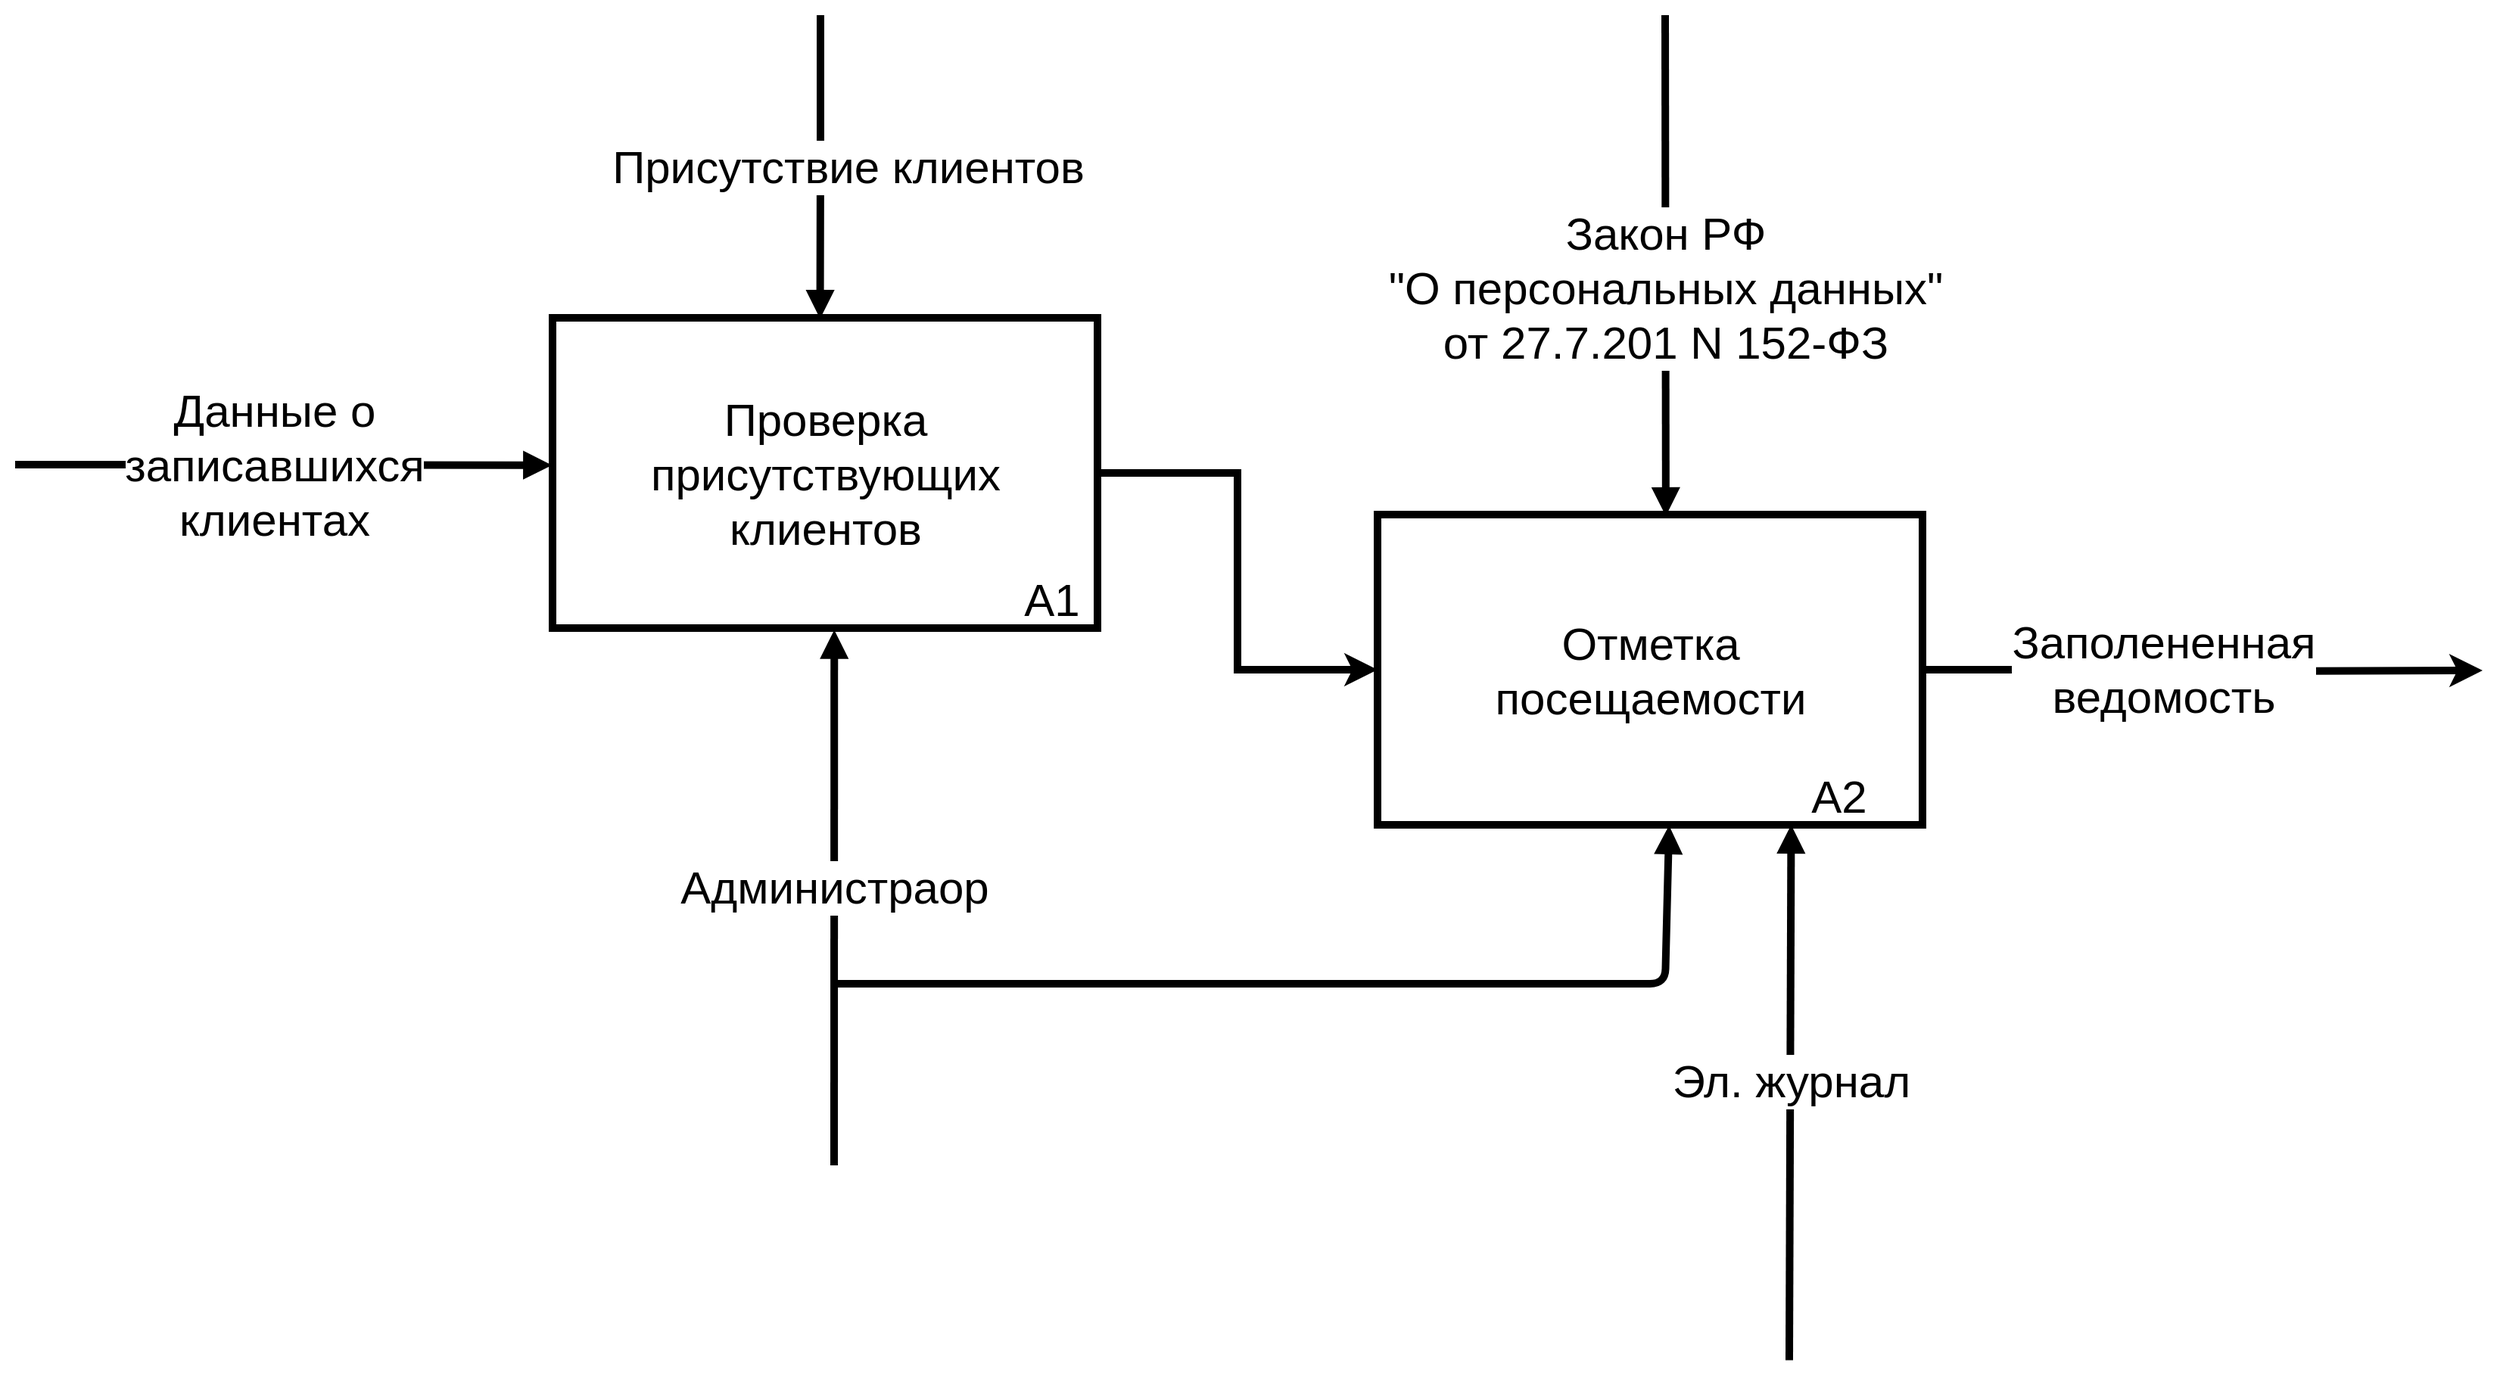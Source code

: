 <mxfile version="13.1.14" type="github">
  <diagram id="r2WOxa1OTgLHFSzW5tOL" name="Page-1">
    <mxGraphModel dx="-2058" dy="2293" grid="1" gridSize="10" guides="1" tooltips="1" connect="1" arrows="1" fold="1" page="1" pageScale="1" pageWidth="827" pageHeight="1169" math="0" shadow="0">
      <root>
        <mxCell id="0" />
        <mxCell id="1" parent="0" />
        <mxCell id="_AqC8Lh20jLoRX2Z55Tg-42" style="edgeStyle=orthogonalEdgeStyle;rounded=0;orthogonalLoop=1;jettySize=auto;html=1;strokeWidth=5;entryX=0;entryY=0.5;entryDx=0;entryDy=0;" parent="1" source="_AqC8Lh20jLoRX2Z55Tg-31" target="_AqC8Lh20jLoRX2Z55Tg-39" edge="1">
          <mxGeometry relative="1" as="geometry">
            <mxPoint x="4670" y="500" as="targetPoint" />
          </mxGeometry>
        </mxCell>
        <mxCell id="_AqC8Lh20jLoRX2Z55Tg-31" value="&lt;div style=&quot;font-size: 30px&quot;&gt;&lt;font style=&quot;font-size: 30px&quot;&gt;Проверка &lt;br&gt;&lt;/font&gt;&lt;/div&gt;&lt;div style=&quot;font-size: 30px&quot;&gt;&lt;font style=&quot;font-size: 30px&quot;&gt;присутствующих&lt;/font&gt;&lt;/div&gt;&lt;div style=&quot;font-size: 30px&quot;&gt;&lt;font style=&quot;font-size: 30px&quot;&gt;клиентов&lt;br&gt;&lt;/font&gt;&lt;/div&gt;" style="html=1;strokeWidth=5;" parent="1" vertex="1">
          <mxGeometry x="4145" y="320" width="360" height="205.0" as="geometry" />
        </mxCell>
        <mxCell id="_AqC8Lh20jLoRX2Z55Tg-35" value="&lt;div&gt;&lt;font style=&quot;font-size: 30px&quot;&gt;&lt;font style=&quot;font-size: 30px&quot;&gt;Данные о &lt;br&gt;&lt;/font&gt;&lt;/font&gt;&lt;/div&gt;&lt;div&gt;&lt;font style=&quot;font-size: 30px&quot;&gt;&lt;font style=&quot;font-size: 30px&quot;&gt;записавшихся &lt;br&gt;&lt;/font&gt;&lt;/font&gt;&lt;/div&gt;&lt;div&gt;&lt;font style=&quot;font-size: 30px&quot;&gt;&lt;font style=&quot;font-size: 30px&quot;&gt;клиентах&lt;br&gt;&lt;/font&gt;&lt;/font&gt;&lt;/div&gt;" style="endArrow=block;endFill=1;endSize=6;html=1;strokeWidth=5;entryX=-0.001;entryY=0.475;entryDx=0;entryDy=0;entryPerimeter=0;" parent="1" target="_AqC8Lh20jLoRX2Z55Tg-31" edge="1">
          <mxGeometry x="-0.042" width="100" relative="1" as="geometry">
            <mxPoint x="3790" y="417" as="sourcePoint" />
            <mxPoint x="4140" y="415" as="targetPoint" />
            <Array as="points">
              <mxPoint x="3880" y="417" />
            </Array>
            <mxPoint x="1" as="offset" />
          </mxGeometry>
        </mxCell>
        <mxCell id="_AqC8Lh20jLoRX2Z55Tg-38" value="" style="group" parent="1" vertex="1" connectable="0">
          <mxGeometry x="4660" y="450" width="360" height="205" as="geometry" />
        </mxCell>
        <mxCell id="_AqC8Lh20jLoRX2Z55Tg-39" value="&lt;div&gt;&lt;font style=&quot;font-size: 30px&quot;&gt;Отметка &lt;br&gt;&lt;/font&gt;&lt;/div&gt;&lt;div&gt;&lt;font style=&quot;font-size: 30px&quot;&gt;посещаемости&lt;br&gt;&lt;/font&gt;&lt;/div&gt;" style="html=1;strokeWidth=5;" parent="_AqC8Lh20jLoRX2Z55Tg-38" vertex="1">
          <mxGeometry x="30" width="360" height="205.0" as="geometry" />
        </mxCell>
        <mxCell id="_AqC8Lh20jLoRX2Z55Tg-40" value="&lt;br&gt;&lt;font style=&quot;font-size: 30px&quot;&gt;А2&lt;/font&gt;" style="text;html=1;strokeColor=none;fillColor=none;align=center;verticalAlign=middle;whiteSpace=wrap;rounded=0;" parent="_AqC8Lh20jLoRX2Z55Tg-38" vertex="1">
          <mxGeometry x="310" y="153.75" width="50" height="51.25" as="geometry" />
        </mxCell>
        <mxCell id="_AqC8Lh20jLoRX2Z55Tg-41" value="&lt;br&gt;&lt;font style=&quot;font-size: 30px&quot;&gt;А1&lt;/font&gt;" style="text;html=1;strokeColor=none;fillColor=none;align=center;verticalAlign=middle;whiteSpace=wrap;rounded=0;" parent="1" vertex="1">
          <mxGeometry x="4450" y="473.75" width="50" height="51.25" as="geometry" />
        </mxCell>
        <mxCell id="_AqC8Lh20jLoRX2Z55Tg-44" value="&lt;font style=&quot;font-size: 30px&quot;&gt;Администраор &lt;br&gt;&lt;/font&gt;" style="endArrow=block;endFill=1;endSize=6;html=1;strokeWidth=5;entryX=0.517;entryY=1.006;entryDx=0;entryDy=0;entryPerimeter=0;" parent="1" target="_AqC8Lh20jLoRX2Z55Tg-31" edge="1">
          <mxGeometry x="0.043" width="100" relative="1" as="geometry">
            <mxPoint x="4331" y="880" as="sourcePoint" />
            <mxPoint x="4324.58" y="540" as="targetPoint" />
            <mxPoint as="offset" />
          </mxGeometry>
        </mxCell>
        <mxCell id="_AqC8Lh20jLoRX2Z55Tg-47" value="" style="endArrow=block;endFill=1;endSize=6;html=1;strokeWidth=5;entryX=0.535;entryY=1.002;entryDx=0;entryDy=0;entryPerimeter=0;" parent="1" target="_AqC8Lh20jLoRX2Z55Tg-39" edge="1">
          <mxGeometry x="0.043" width="100" relative="1" as="geometry">
            <mxPoint x="4330" y="760" as="sourcePoint" />
            <mxPoint x="4880" y="670" as="targetPoint" />
            <mxPoint as="offset" />
            <Array as="points">
              <mxPoint x="4880" y="760" />
            </Array>
          </mxGeometry>
        </mxCell>
        <mxCell id="_AqC8Lh20jLoRX2Z55Tg-48" value="&lt;font style=&quot;font-size: 30px&quot;&gt;Эл. журнал &lt;br&gt;&lt;/font&gt;" style="endArrow=block;endFill=1;endSize=6;html=1;strokeWidth=5;entryX=0.759;entryY=1;entryDx=0;entryDy=0;entryPerimeter=0;" parent="1" target="_AqC8Lh20jLoRX2Z55Tg-39" edge="1">
          <mxGeometry x="0.043" width="100" relative="1" as="geometry">
            <mxPoint x="4962" y="1008.77" as="sourcePoint" />
            <mxPoint x="4962" y="670" as="targetPoint" />
            <mxPoint as="offset" />
          </mxGeometry>
        </mxCell>
        <mxCell id="_AqC8Lh20jLoRX2Z55Tg-49" style="edgeStyle=orthogonalEdgeStyle;rounded=0;orthogonalLoop=1;jettySize=auto;html=1;strokeWidth=5;" parent="1" source="_AqC8Lh20jLoRX2Z55Tg-39" edge="1">
          <mxGeometry relative="1" as="geometry">
            <mxPoint x="5420" y="553" as="targetPoint" />
          </mxGeometry>
        </mxCell>
        <mxCell id="_AqC8Lh20jLoRX2Z55Tg-52" value="&lt;div&gt;&lt;font style=&quot;font-size: 30px&quot;&gt;Заполененная &lt;br&gt;&lt;/font&gt;&lt;/div&gt;&lt;div&gt;&lt;font style=&quot;font-size: 30px&quot;&gt;ведомость&lt;/font&gt;&lt;/div&gt;" style="edgeLabel;html=1;align=center;verticalAlign=middle;resizable=0;points=[];" parent="_AqC8Lh20jLoRX2Z55Tg-49" vertex="1" connectable="0">
          <mxGeometry x="-0.145" y="1" relative="1" as="geometry">
            <mxPoint as="offset" />
          </mxGeometry>
        </mxCell>
        <mxCell id="w4_nboULAvRd0nT_hfAi-1" value="&lt;font style=&quot;font-size: 30px&quot;&gt;Присутствие клиентов &lt;/font&gt;" style="endArrow=block;endFill=1;endSize=6;html=1;strokeWidth=5;entryX=0.491;entryY=0.003;entryDx=0;entryDy=0;entryPerimeter=0;" edge="1" parent="1" target="_AqC8Lh20jLoRX2Z55Tg-31">
          <mxGeometry x="-0.004" y="18" width="100" relative="1" as="geometry">
            <mxPoint x="4322" y="120" as="sourcePoint" />
            <mxPoint x="4461.24" y="20" as="targetPoint" />
            <mxPoint as="offset" />
            <Array as="points">
              <mxPoint x="4322" y="210" />
            </Array>
          </mxGeometry>
        </mxCell>
        <mxCell id="w4_nboULAvRd0nT_hfAi-2" value="&lt;font style=&quot;font-size: 30px&quot;&gt;&lt;div&gt;Закон РФ&lt;/div&gt;&lt;div&gt;&quot;О персональных данных&quot;&lt;/div&gt;&lt;div&gt;от 27.7.201 N 152-ФЗ&lt;/div&gt;&lt;/font&gt;" style="endArrow=block;endFill=1;endSize=6;html=1;strokeWidth=5;entryX=0.529;entryY=0.005;entryDx=0;entryDy=0;entryPerimeter=0;" edge="1" parent="1" target="_AqC8Lh20jLoRX2Z55Tg-39">
          <mxGeometry x="0.087" width="100" relative="1" as="geometry">
            <mxPoint x="4880" y="120" as="sourcePoint" />
            <mxPoint x="4880.83" y="443.76" as="targetPoint" />
            <mxPoint as="offset" />
          </mxGeometry>
        </mxCell>
      </root>
    </mxGraphModel>
  </diagram>
</mxfile>
